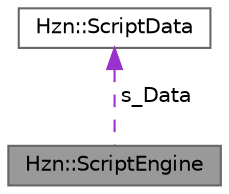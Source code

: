 digraph "Hzn::ScriptEngine"
{
 // LATEX_PDF_SIZE
  bgcolor="transparent";
  edge [fontname=Helvetica,fontsize=10,labelfontname=Helvetica,labelfontsize=10];
  node [fontname=Helvetica,fontsize=10,shape=box,height=0.2,width=0.4];
  Node1 [label="Hzn::ScriptEngine",height=0.2,width=0.4,color="gray40", fillcolor="grey60", style="filled", fontcolor="black",tooltip=" "];
  Node2 -> Node1 [dir="back",color="darkorchid3",style="dashed",label=" s_Data" ];
  Node2 [label="Hzn::ScriptData",height=0.2,width=0.4,color="gray40", fillcolor="white", style="filled",URL="$struct_hzn_1_1_script_data.html",tooltip=" "];
}
